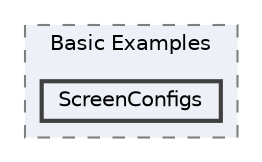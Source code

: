 digraph "C:/Users/BIG/Documents/Arduino/Libraries/Bind/examples/All Boards+HC-06 (or similars)/Basic Examples/ScreenConfigs"
{
 // LATEX_PDF_SIZE
  bgcolor="transparent";
  edge [fontname=Helvetica,fontsize=10,labelfontname=Helvetica,labelfontsize=10];
  node [fontname=Helvetica,fontsize=10,shape=box,height=0.2,width=0.4];
  compound=true
  subgraph clusterdir_7121123e9db53f8ff2f1ae4b808cdd9a {
    graph [ bgcolor="#edf0f7", pencolor="grey50", label="Basic Examples", fontname=Helvetica,fontsize=10 style="filled,dashed", URL="dir_7121123e9db53f8ff2f1ae4b808cdd9a.html",tooltip=""]
  dir_0f5263616fb9e9cda8b423587e242b99 [label="ScreenConfigs", fillcolor="#edf0f7", color="grey25", style="filled,bold", URL="dir_0f5263616fb9e9cda8b423587e242b99.html",tooltip=""];
  }
}
